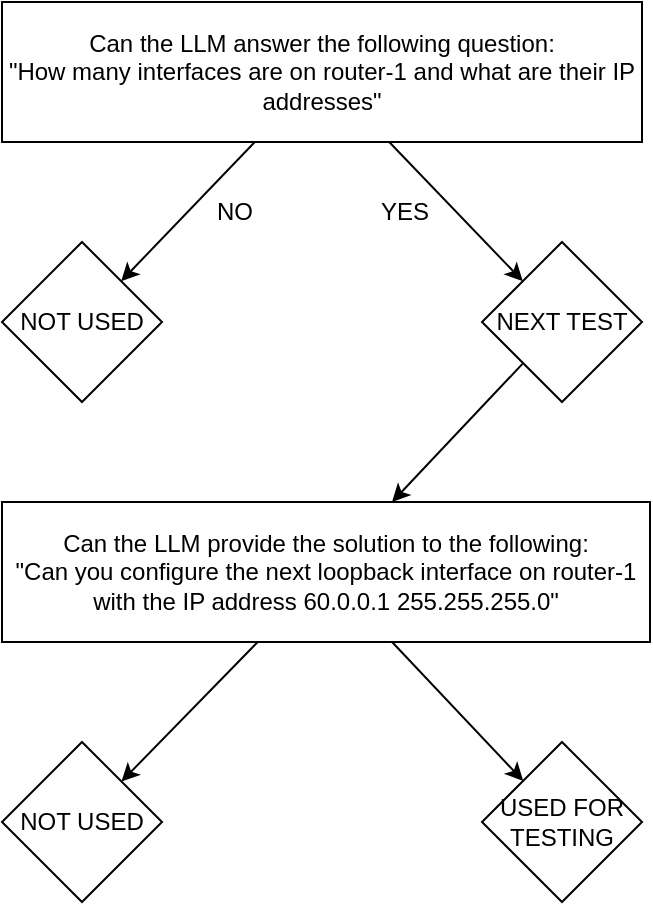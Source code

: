 <mxfile>
    <diagram id="lDRpmCM0-SeGmEbWBqSV" name="Page-1">
        <mxGraphModel dx="1758" dy="558" grid="1" gridSize="10" guides="1" tooltips="1" connect="1" arrows="1" fold="1" page="1" pageScale="1" pageWidth="827" pageHeight="1169" math="0" shadow="0">
            <root>
                <mxCell id="0"/>
                <mxCell id="1" parent="0"/>
                <mxCell id="6" value="" style="edgeStyle=none;html=1;" edge="1" parent="1" source="3" target="5">
                    <mxGeometry relative="1" as="geometry"/>
                </mxCell>
                <mxCell id="8" value="" style="edgeStyle=none;html=1;" edge="1" parent="1" source="3" target="7">
                    <mxGeometry relative="1" as="geometry"/>
                </mxCell>
                <mxCell id="3" value="Can the LLM answer the following question:&lt;div&gt;&quot;How many interfaces are on router-1 and what are their IP addresses&quot;&lt;/div&gt;" style="rounded=0;whiteSpace=wrap;html=1;" vertex="1" parent="1">
                    <mxGeometry x="254" y="40" width="320" height="70" as="geometry"/>
                </mxCell>
                <mxCell id="5" value="NOT USED" style="rhombus;whiteSpace=wrap;html=1;rounded=0;" vertex="1" parent="1">
                    <mxGeometry x="254" y="160" width="80" height="80" as="geometry"/>
                </mxCell>
                <mxCell id="12" value="" style="edgeStyle=none;html=1;" edge="1" parent="1" source="7" target="11">
                    <mxGeometry relative="1" as="geometry"/>
                </mxCell>
                <mxCell id="7" value="NEXT TEST" style="rhombus;whiteSpace=wrap;html=1;rounded=0;" vertex="1" parent="1">
                    <mxGeometry x="494" y="160" width="80" height="80" as="geometry"/>
                </mxCell>
                <mxCell id="9" value="NO" style="text;html=1;align=center;verticalAlign=middle;resizable=0;points=[];autosize=1;strokeColor=none;fillColor=none;" vertex="1" parent="1">
                    <mxGeometry x="350" y="130" width="40" height="30" as="geometry"/>
                </mxCell>
                <mxCell id="10" value="YES" style="text;html=1;align=center;verticalAlign=middle;resizable=0;points=[];autosize=1;strokeColor=none;fillColor=none;" vertex="1" parent="1">
                    <mxGeometry x="430" y="130" width="50" height="30" as="geometry"/>
                </mxCell>
                <mxCell id="14" value="" style="edgeStyle=none;html=1;" edge="1" parent="1" source="11" target="13">
                    <mxGeometry relative="1" as="geometry"/>
                </mxCell>
                <mxCell id="16" value="" style="edgeStyle=none;html=1;" edge="1" parent="1" source="11" target="15">
                    <mxGeometry relative="1" as="geometry"/>
                </mxCell>
                <mxCell id="11" value="Can the LLM provide the solution to the following:&lt;div&gt;&quot;Can you configure the next loopback interface on router-1 with the IP address 60.0.0.1 255.255.255.0&quot;&lt;/div&gt;" style="whiteSpace=wrap;html=1;rounded=0;" vertex="1" parent="1">
                    <mxGeometry x="254" y="290" width="324" height="70" as="geometry"/>
                </mxCell>
                <mxCell id="13" value="NOT USED" style="rhombus;whiteSpace=wrap;html=1;rounded=0;" vertex="1" parent="1">
                    <mxGeometry x="254" y="410" width="80" height="80" as="geometry"/>
                </mxCell>
                <mxCell id="15" value="USED FOR TESTING" style="rhombus;whiteSpace=wrap;html=1;rounded=0;" vertex="1" parent="1">
                    <mxGeometry x="494" y="410" width="80" height="80" as="geometry"/>
                </mxCell>
            </root>
        </mxGraphModel>
    </diagram>
</mxfile>